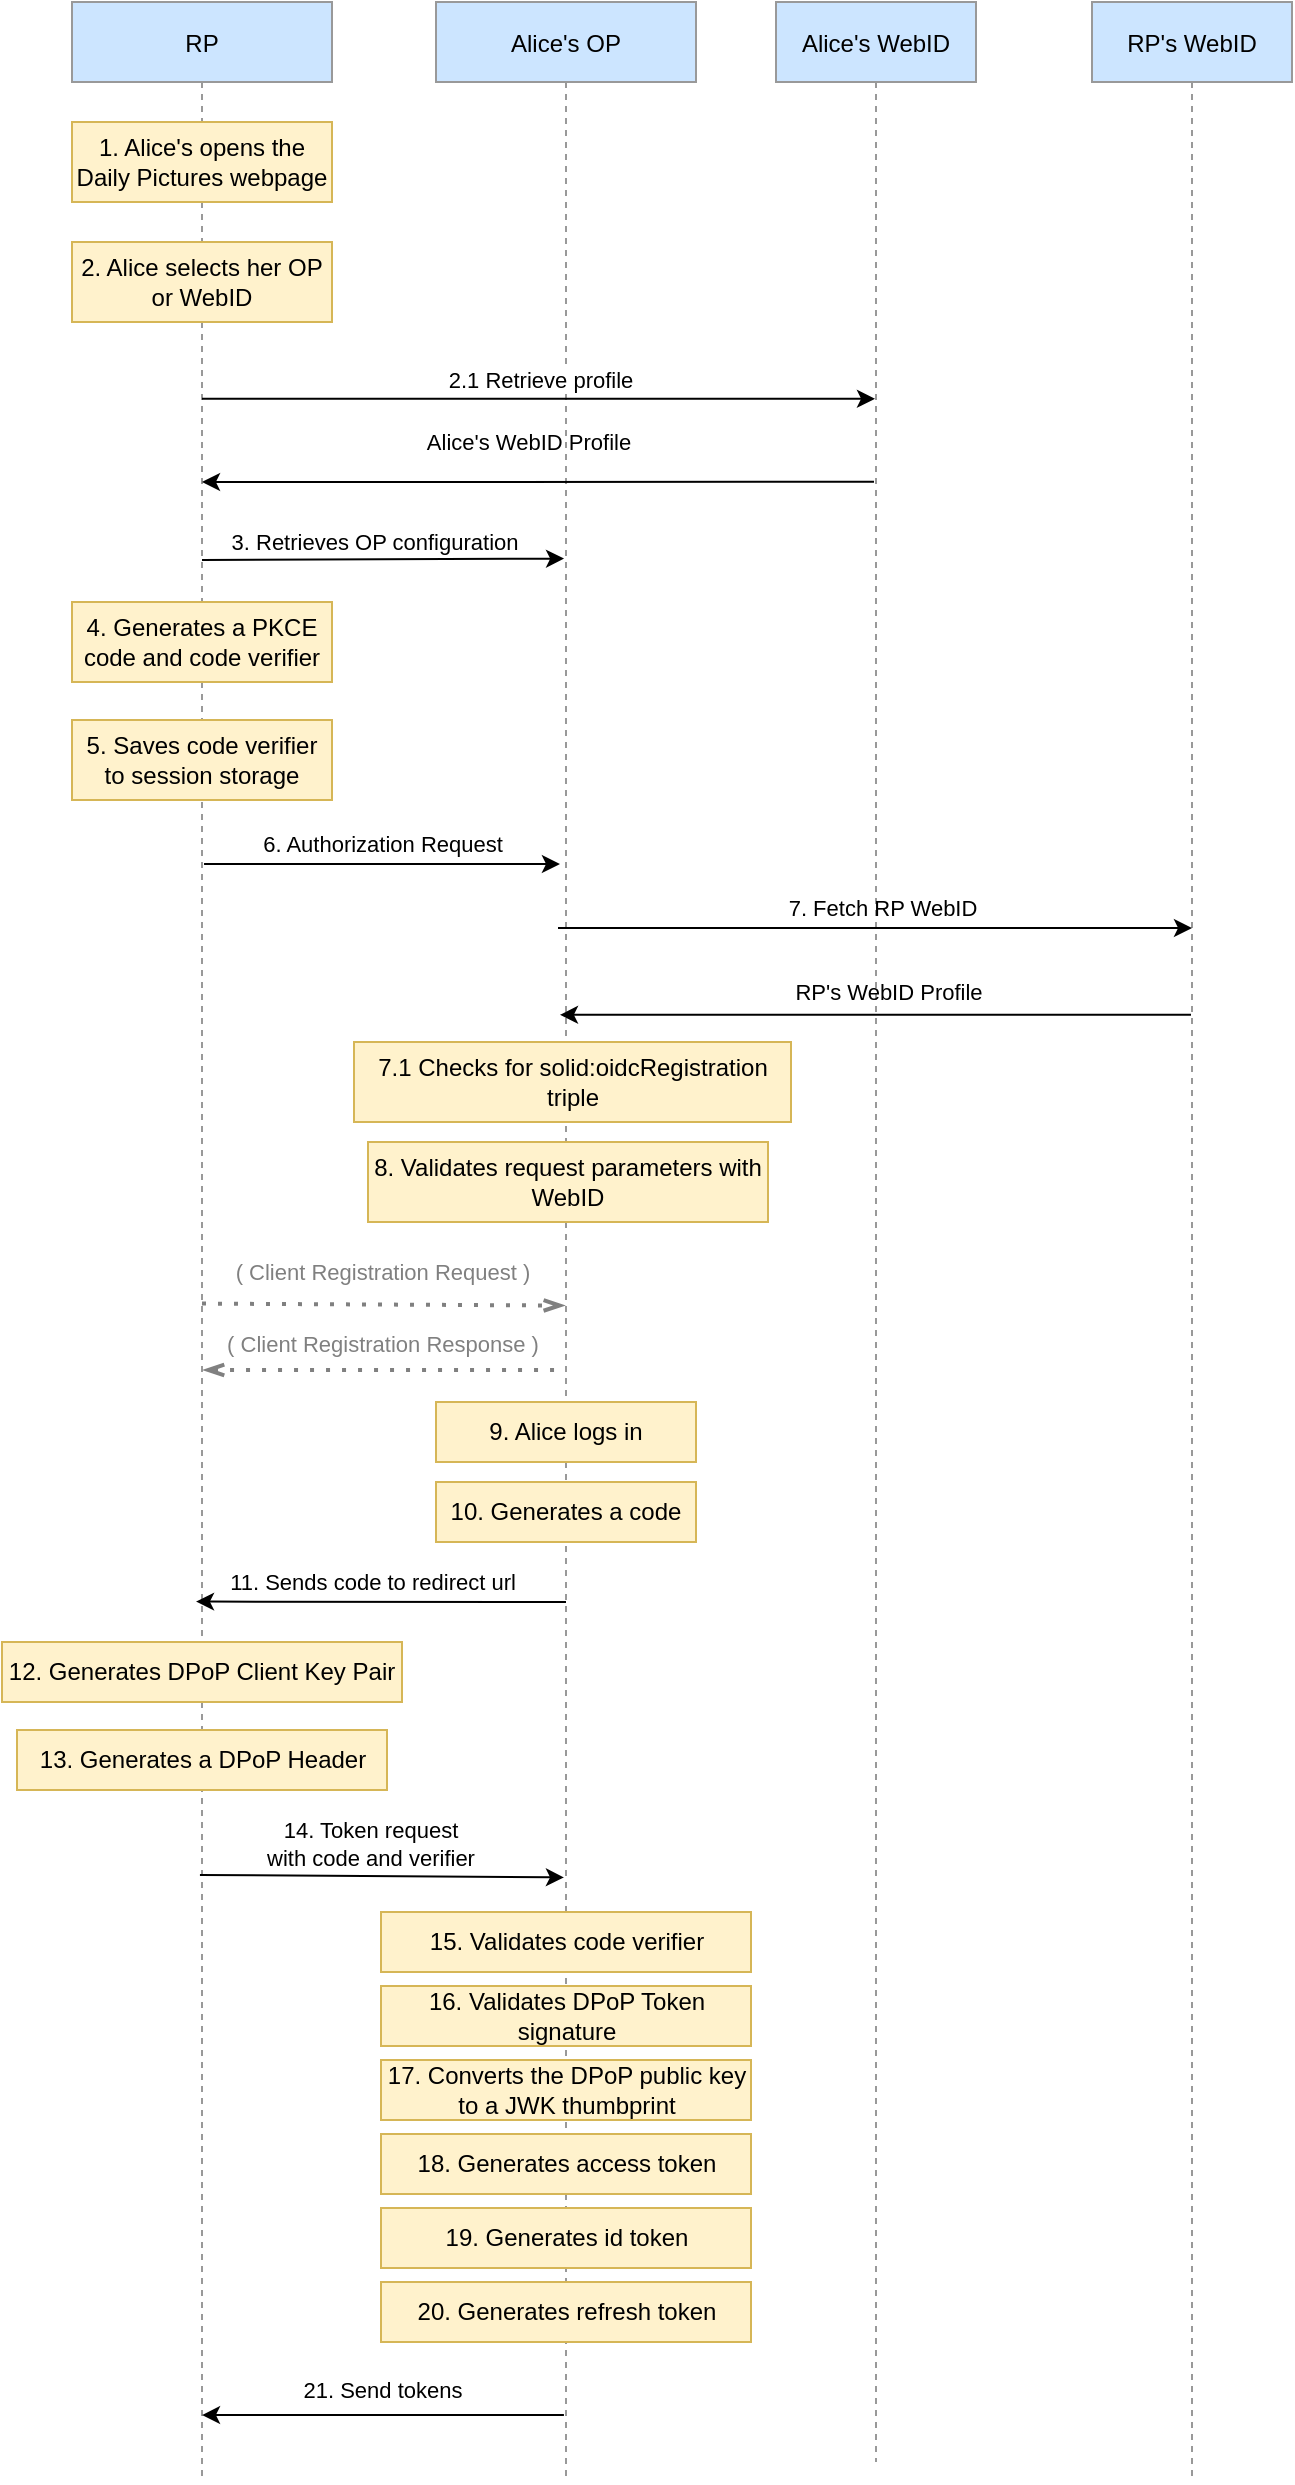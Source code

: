 <mxfile version="14.8.0" type="device"><diagram id="kgpKYQtTHZ0yAKxKKP6v" name="Page-1"><mxGraphModel dx="2062" dy="1126" grid="0" gridSize="10" guides="1" tooltips="1" connect="1" arrows="1" fold="1" page="1" pageScale="1" pageWidth="850" pageHeight="1100" math="0" shadow="0"><root><mxCell id="0"/><mxCell id="1" parent="0"/><mxCell id="3nuBFxr9cyL0pnOWT2aG-1" value="RP" style="shape=umlLifeline;perimeter=lifelinePerimeter;container=1;collapsible=0;recursiveResize=0;rounded=0;shadow=0;strokeWidth=1;fillColor=#cce5ff;strokeColor=#999999;" parent="1" vertex="1"><mxGeometry x="160" y="80" width="130" height="1240" as="geometry"/></mxCell><mxCell id="SlE6ocPBWQL9Amj9CJSN-2" value="2. Alice selects her OP or WebID" style="rounded=0;whiteSpace=wrap;html=1;fillColor=#fff2cc;strokeColor=#d6b656;" vertex="1" parent="3nuBFxr9cyL0pnOWT2aG-1"><mxGeometry y="120" width="130" height="40" as="geometry"/></mxCell><mxCell id="SlE6ocPBWQL9Amj9CJSN-8" value="5. Saves code verifier to session storage" style="rounded=0;whiteSpace=wrap;html=1;fillColor=#fff2cc;strokeColor=#d6b656;" vertex="1" parent="3nuBFxr9cyL0pnOWT2aG-1"><mxGeometry y="359" width="130" height="40" as="geometry"/></mxCell><mxCell id="3nuBFxr9cyL0pnOWT2aG-5" value="Alice's OP" style="shape=umlLifeline;perimeter=lifelinePerimeter;container=1;collapsible=0;recursiveResize=0;rounded=0;shadow=0;strokeWidth=1;fillColor=#cce5ff;strokeColor=#999999;" parent="1" vertex="1"><mxGeometry x="342" y="80" width="130" height="1240" as="geometry"/></mxCell><mxCell id="SlE6ocPBWQL9Amj9CJSN-6" value="3. Retrieves OP configuration" style="text;html=1;align=center;verticalAlign=middle;resizable=0;points=[];autosize=1;strokeColor=none;fontSize=11;fontColor=#000000;" vertex="1" parent="3nuBFxr9cyL0pnOWT2aG-5"><mxGeometry x="-111" y="260" width="160" height="20" as="geometry"/></mxCell><mxCell id="SlE6ocPBWQL9Amj9CJSN-21" value="7.1 Checks for solid:oidcRegistration triple" style="rounded=0;whiteSpace=wrap;html=1;fillColor=#fff2cc;strokeColor=#d6b656;" vertex="1" parent="3nuBFxr9cyL0pnOWT2aG-5"><mxGeometry x="-41" y="520" width="218.5" height="40" as="geometry"/></mxCell><mxCell id="SlE6ocPBWQL9Amj9CJSN-22" value="8. Validates request parameters with WebID" style="rounded=0;whiteSpace=wrap;html=1;fillColor=#fff2cc;strokeColor=#d6b656;" vertex="1" parent="3nuBFxr9cyL0pnOWT2aG-5"><mxGeometry x="-34" y="570" width="200" height="40" as="geometry"/></mxCell><mxCell id="Ddybho6LYG-OsXg6gpNo-3" value="Alice's WebID" style="shape=umlLifeline;perimeter=lifelinePerimeter;container=1;collapsible=0;recursiveResize=0;rounded=0;shadow=0;strokeWidth=1;fillColor=#cce5ff;strokeColor=#999999;" parent="1" vertex="1"><mxGeometry x="512" y="80" width="100" height="1230" as="geometry"/></mxCell><mxCell id="Ddybho6LYG-OsXg6gpNo-17" value="1. Alice's opens the Daily Pictures webpage" style="rounded=0;whiteSpace=wrap;html=1;fillColor=#fff2cc;strokeColor=#d6b656;" parent="1" vertex="1"><mxGeometry x="160" y="140" width="130" height="40" as="geometry"/></mxCell><mxCell id="Ddybho6LYG-OsXg6gpNo-20" value="2.1 Retrieve profile" style="endArrow=classic;html=1;exitX=0.5;exitY=0.16;exitDx=0;exitDy=0;exitPerimeter=0;" parent="1" target="Ddybho6LYG-OsXg6gpNo-3" edge="1" source="3nuBFxr9cyL0pnOWT2aG-1"><mxGeometry x="0.005" y="9" width="50" height="50" relative="1" as="geometry"><mxPoint x="250" y="277" as="sourcePoint"/><mxPoint x="380" y="279" as="targetPoint"/><mxPoint as="offset"/></mxGeometry></mxCell><mxCell id="SlE6ocPBWQL9Amj9CJSN-1" value="RP's WebID" style="shape=umlLifeline;perimeter=lifelinePerimeter;container=1;collapsible=0;recursiveResize=0;rounded=0;shadow=0;strokeWidth=1;fillColor=#cce5ff;strokeColor=#999999;" vertex="1" parent="1"><mxGeometry x="670" y="80" width="100" height="1240" as="geometry"/></mxCell><mxCell id="SlE6ocPBWQL9Amj9CJSN-3" value="" style="endArrow=classic;html=1;exitX=0.49;exitY=0.195;exitDx=0;exitDy=0;exitPerimeter=0;" edge="1" parent="1" source="Ddybho6LYG-OsXg6gpNo-3" target="3nuBFxr9cyL0pnOWT2aG-1"><mxGeometry width="50" height="50" relative="1" as="geometry"><mxPoint x="400" y="600" as="sourcePoint"/><mxPoint x="450" y="550" as="targetPoint"/><Array as="points"><mxPoint x="360" y="320"/></Array></mxGeometry></mxCell><mxCell id="SlE6ocPBWQL9Amj9CJSN-4" value="Alice's WebID Profile" style="text;html=1;align=center;verticalAlign=middle;resizable=0;points=[];autosize=1;strokeColor=none;fontSize=11;" vertex="1" parent="1"><mxGeometry x="328" y="290" width="120" height="20" as="geometry"/></mxCell><mxCell id="SlE6ocPBWQL9Amj9CJSN-5" value="" style="endArrow=classic;html=1;fontSize=11;fontColor=#000000;entryX=0.512;entryY=0.294;entryDx=0;entryDy=0;entryPerimeter=0;exitX=0.5;exitY=0.225;exitDx=0;exitDy=0;exitPerimeter=0;" edge="1" parent="1" source="3nuBFxr9cyL0pnOWT2aG-1"><mxGeometry width="50" height="50" relative="1" as="geometry"><mxPoint x="230" y="358" as="sourcePoint"/><mxPoint x="406.024" y="358.3" as="targetPoint"/></mxGeometry></mxCell><mxCell id="SlE6ocPBWQL9Amj9CJSN-7" value="4. Generates a PKCE code and code verifier" style="rounded=0;whiteSpace=wrap;html=1;fillColor=#fff2cc;strokeColor=#d6b656;" vertex="1" parent="1"><mxGeometry x="160" y="380" width="130" height="40" as="geometry"/></mxCell><mxCell id="SlE6ocPBWQL9Amj9CJSN-9" value="" style="endArrow=classic;html=1;fontSize=11;fontColor=#000000;exitX=0.508;exitY=0.465;exitDx=0;exitDy=0;exitPerimeter=0;entryX=0.496;entryY=0.465;entryDx=0;entryDy=0;entryPerimeter=0;" edge="1" parent="1"><mxGeometry width="50" height="50" relative="1" as="geometry"><mxPoint x="226.02" y="511" as="sourcePoint"/><mxPoint x="403.972" y="511" as="targetPoint"/></mxGeometry></mxCell><mxCell id="SlE6ocPBWQL9Amj9CJSN-10" value="6. Authorization Request" style="text;html=1;align=center;verticalAlign=middle;resizable=0;points=[];autosize=1;strokeColor=none;fontSize=11;fontColor=#000000;" vertex="1" parent="1"><mxGeometry x="245" y="491" width="140" height="20" as="geometry"/></mxCell><mxCell id="SlE6ocPBWQL9Amj9CJSN-12" value="" style="endArrow=openThin;dashed=1;html=1;dashPattern=1 3;strokeWidth=2;fontSize=11;endFill=0;fontColor=#808080;strokeColor=#808080;exitX=0.5;exitY=0.52;exitDx=0;exitDy=0;exitPerimeter=0;entryX=0.512;entryY=0.449;entryDx=0;entryDy=0;entryPerimeter=0;" edge="1" parent="1"><mxGeometry width="50" height="50" relative="1" as="geometry"><mxPoint x="225" y="730.8" as="sourcePoint"/><mxPoint x="406.024" y="731.76" as="targetPoint"/></mxGeometry></mxCell><mxCell id="SlE6ocPBWQL9Amj9CJSN-13" value="( Client Registration Request )" style="text;html=1;align=center;verticalAlign=middle;resizable=0;points=[];autosize=1;strokeColor=none;fontSize=11;fontColor=#808080;" vertex="1" parent="1"><mxGeometry x="235" y="705" width="160" height="20" as="geometry"/></mxCell><mxCell id="SlE6ocPBWQL9Amj9CJSN-14" value="( Client Registration Response )" style="text;html=1;align=center;verticalAlign=middle;resizable=0;points=[];autosize=1;strokeColor=none;fontSize=11;fontColor=#808080;" vertex="1" parent="1"><mxGeometry x="230" y="741" width="170" height="20" as="geometry"/></mxCell><mxCell id="SlE6ocPBWQL9Amj9CJSN-15" value="" style="endArrow=openThin;dashed=1;html=1;dashPattern=1 3;strokeWidth=2;fontSize=11;entryX=-0.024;entryY=1.15;entryDx=0;entryDy=0;entryPerimeter=0;endFill=0;exitX=1.006;exitY=1.15;exitDx=0;exitDy=0;exitPerimeter=0;fontColor=#808080;strokeColor=#808080;" edge="1" parent="1" source="SlE6ocPBWQL9Amj9CJSN-14" target="SlE6ocPBWQL9Amj9CJSN-14"><mxGeometry width="50" height="50" relative="1" as="geometry"><mxPoint x="403.992" y="559.75" as="sourcePoint"/><mxPoint x="222.01" y="559.75" as="targetPoint"/></mxGeometry></mxCell><mxCell id="SlE6ocPBWQL9Amj9CJSN-16" value="" style="endArrow=classic;html=1;fontSize=11;fontColor=#808080;" edge="1" parent="1"><mxGeometry width="50" height="50" relative="1" as="geometry"><mxPoint x="403" y="543" as="sourcePoint"/><mxPoint x="720" y="543" as="targetPoint"/><Array as="points"><mxPoint x="480" y="543"/></Array></mxGeometry></mxCell><mxCell id="SlE6ocPBWQL9Amj9CJSN-17" value="&lt;font color=&quot;#000000&quot;&gt;7. Fetch RP WebID&lt;/font&gt;" style="text;html=1;align=center;verticalAlign=middle;resizable=0;points=[];autosize=1;strokeColor=none;fontSize=11;fontColor=#808080;" vertex="1" parent="1"><mxGeometry x="510" y="523" width="110" height="20" as="geometry"/></mxCell><mxCell id="SlE6ocPBWQL9Amj9CJSN-18" value="" style="endArrow=classic;html=1;fontSize=11;fontColor=#808080;strokeColor=#000000;entryX=0.496;entryY=0.485;entryDx=0;entryDy=0;entryPerimeter=0;" edge="1" parent="1"><mxGeometry width="50" height="50" relative="1" as="geometry"><mxPoint x="719.5" y="586.4" as="sourcePoint"/><mxPoint x="403.992" y="586.4" as="targetPoint"/></mxGeometry></mxCell><mxCell id="SlE6ocPBWQL9Amj9CJSN-19" value="&lt;font color=&quot;#000000&quot;&gt;RP's WebID Profile&lt;/font&gt;" style="text;html=1;align=center;verticalAlign=middle;resizable=0;points=[];autosize=1;strokeColor=none;fontSize=11;fontColor=#808080;" vertex="1" parent="1"><mxGeometry x="513" y="565" width="110" height="20" as="geometry"/></mxCell><mxCell id="SlE6ocPBWQL9Amj9CJSN-23" value="9. Alice logs in" style="rounded=0;whiteSpace=wrap;html=1;fillColor=#fff2cc;strokeColor=#d6b656;" vertex="1" parent="1"><mxGeometry x="342" y="780" width="130" height="30" as="geometry"/></mxCell><mxCell id="SlE6ocPBWQL9Amj9CJSN-24" value="10. Generates a code" style="rounded=0;whiteSpace=wrap;html=1;fillColor=#fff2cc;strokeColor=#d6b656;" vertex="1" parent="1"><mxGeometry x="342" y="820" width="130" height="30" as="geometry"/></mxCell><mxCell id="SlE6ocPBWQL9Amj9CJSN-25" value="" style="endArrow=classic;html=1;fontSize=11;fontColor=#808080;strokeColor=#000000;entryX=0.477;entryY=0.645;entryDx=0;entryDy=0;entryPerimeter=0;" edge="1" parent="1" target="3nuBFxr9cyL0pnOWT2aG-1"><mxGeometry width="50" height="50" relative="1" as="geometry"><mxPoint x="407" y="880" as="sourcePoint"/><mxPoint x="230" y="884" as="targetPoint"/></mxGeometry></mxCell><mxCell id="SlE6ocPBWQL9Amj9CJSN-26" value="&lt;font color=&quot;#000000&quot;&gt;11. Sends code to redirect url&lt;/font&gt;" style="text;html=1;align=center;verticalAlign=middle;resizable=0;points=[];autosize=1;strokeColor=none;fontSize=11;fontColor=#808080;" vertex="1" parent="1"><mxGeometry x="230" y="860" width="160" height="20" as="geometry"/></mxCell><mxCell id="SlE6ocPBWQL9Amj9CJSN-27" value="12. Generates DPoP Client Key Pair" style="rounded=0;whiteSpace=wrap;html=1;fillColor=#fff2cc;strokeColor=#d6b656;" vertex="1" parent="1"><mxGeometry x="125" y="900" width="200" height="30" as="geometry"/></mxCell><mxCell id="SlE6ocPBWQL9Amj9CJSN-28" value="13. Generates a DPoP Header" style="rounded=0;whiteSpace=wrap;html=1;fillColor=#fff2cc;strokeColor=#d6b656;" vertex="1" parent="1"><mxGeometry x="132.5" y="944" width="185" height="30" as="geometry"/></mxCell><mxCell id="SlE6ocPBWQL9Amj9CJSN-29" value="" style="endArrow=classic;html=1;fontSize=11;fontColor=#808080;strokeColor=#000000;exitX=0.492;exitY=0.752;exitDx=0;exitDy=0;exitPerimeter=0;entryX=0.492;entryY=0.753;entryDx=0;entryDy=0;entryPerimeter=0;" edge="1" parent="1"><mxGeometry width="50" height="50" relative="1" as="geometry"><mxPoint x="223.96" y="1016.48" as="sourcePoint"/><mxPoint x="405.96" y="1017.72" as="targetPoint"/></mxGeometry></mxCell><mxCell id="SlE6ocPBWQL9Amj9CJSN-30" value="&lt;font color=&quot;#000000&quot;&gt;14. Token request &lt;br&gt;with code and verifier&lt;/font&gt;" style="text;html=1;align=center;verticalAlign=middle;resizable=0;points=[];autosize=1;strokeColor=none;fontSize=11;fontColor=#808080;" vertex="1" parent="1"><mxGeometry x="252" y="986" width="114" height="30" as="geometry"/></mxCell><mxCell id="SlE6ocPBWQL9Amj9CJSN-31" value="15. Validates code verifier" style="rounded=0;whiteSpace=wrap;html=1;fillColor=#fff2cc;strokeColor=#d6b656;" vertex="1" parent="1"><mxGeometry x="314.5" y="1035" width="185" height="30" as="geometry"/></mxCell><mxCell id="SlE6ocPBWQL9Amj9CJSN-32" value="16. Validates DPoP Token signature" style="rounded=0;whiteSpace=wrap;html=1;fillColor=#fff2cc;strokeColor=#d6b656;" vertex="1" parent="1"><mxGeometry x="314.5" y="1072" width="185" height="30" as="geometry"/></mxCell><mxCell id="SlE6ocPBWQL9Amj9CJSN-33" value="17. Converts the DPoP public key to a JWK thumbprint" style="rounded=0;whiteSpace=wrap;html=1;fillColor=#fff2cc;strokeColor=#d6b656;" vertex="1" parent="1"><mxGeometry x="314.5" y="1109" width="185" height="30" as="geometry"/></mxCell><mxCell id="SlE6ocPBWQL9Amj9CJSN-34" value="18. Generates access token" style="rounded=0;whiteSpace=wrap;html=1;fillColor=#fff2cc;strokeColor=#d6b656;" vertex="1" parent="1"><mxGeometry x="314.5" y="1146" width="185" height="30" as="geometry"/></mxCell><mxCell id="SlE6ocPBWQL9Amj9CJSN-35" value="19. Generates id token" style="rounded=0;whiteSpace=wrap;html=1;fillColor=#fff2cc;strokeColor=#d6b656;" vertex="1" parent="1"><mxGeometry x="314.5" y="1183" width="185" height="30" as="geometry"/></mxCell><mxCell id="SlE6ocPBWQL9Amj9CJSN-36" value="20. Generates refresh token" style="rounded=0;whiteSpace=wrap;html=1;fillColor=#fff2cc;strokeColor=#d6b656;" vertex="1" parent="1"><mxGeometry x="314.5" y="1220" width="185" height="30" as="geometry"/></mxCell><mxCell id="SlE6ocPBWQL9Amj9CJSN-37" value="" style="endArrow=classic;html=1;fontSize=11;fontColor=#808080;strokeColor=#000000;exitX=0.492;exitY=0.973;exitDx=0;exitDy=0;exitPerimeter=0;" edge="1" parent="1" source="3nuBFxr9cyL0pnOWT2aG-5" target="3nuBFxr9cyL0pnOWT2aG-1"><mxGeometry width="50" height="50" relative="1" as="geometry"><mxPoint x="499" y="1038" as="sourcePoint"/><mxPoint x="549" y="988" as="targetPoint"/></mxGeometry></mxCell><mxCell id="SlE6ocPBWQL9Amj9CJSN-38" value="&lt;font color=&quot;#000000&quot;&gt;21. Send tokens&lt;/font&gt;" style="text;html=1;align=center;verticalAlign=middle;resizable=0;points=[];autosize=1;strokeColor=none;fontSize=11;fontColor=#808080;" vertex="1" parent="1"><mxGeometry x="270" y="1265" width="90" height="17" as="geometry"/></mxCell></root></mxGraphModel></diagram></mxfile>